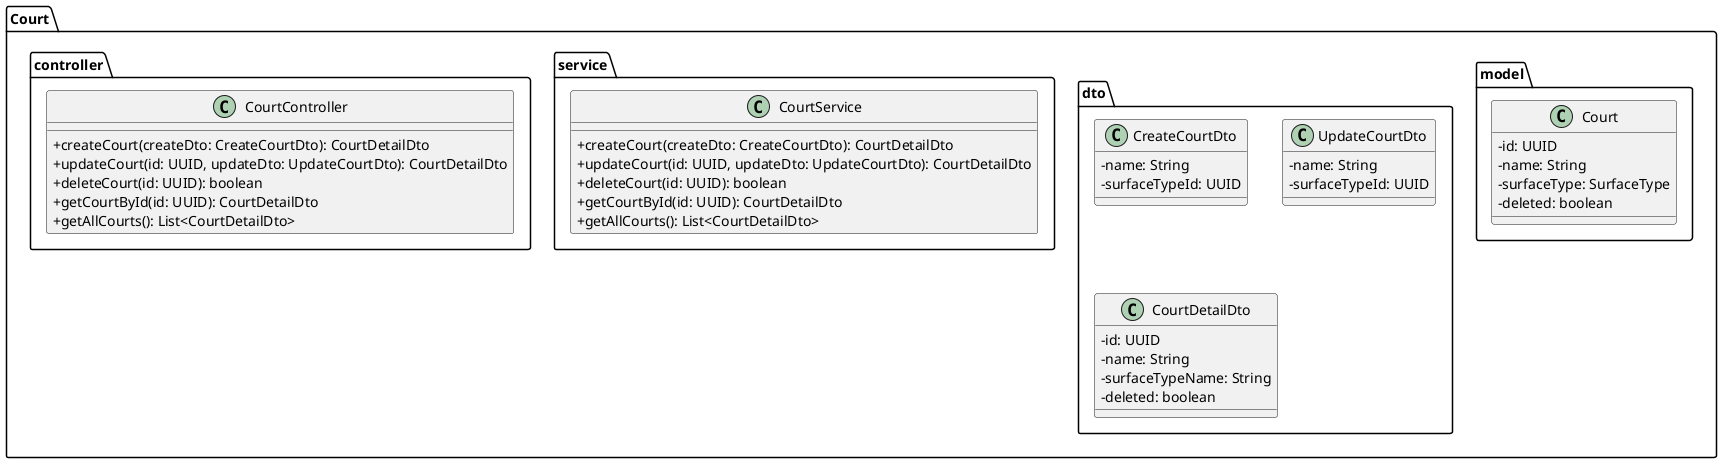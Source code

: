 @startuml

skinparam classAttributeIconSize 0

package "Court" {

	package "model" {
	  class Court {
	    - id: UUID
	    - name: String
	    - surfaceType: SurfaceType
	    - deleted: boolean
	  }
	}

	package "dto" {
		class CreateCourtDto {
			- name: String
			- surfaceTypeId: UUID
		}

		class UpdateCourtDto {
			- name: String
			- surfaceTypeId: UUID
		}

		class CourtDetailDto {
			- id: UUID
			- name: String
			- surfaceTypeName: String
			- deleted: boolean
		}
	}

	package "service" {
		class CourtService {
			+ createCourt(createDto: CreateCourtDto): CourtDetailDto
			+ updateCourt(id: UUID, updateDto: UpdateCourtDto): CourtDetailDto
			+ deleteCourt(id: UUID): boolean
			+ getCourtById(id: UUID): CourtDetailDto
			+ getAllCourts(): List<CourtDetailDto>
		}
	}

	package "controller" {
		class CourtController {
			+ createCourt(createDto: CreateCourtDto): CourtDetailDto
			+ updateCourt(id: UUID, updateDto: UpdateCourtDto): CourtDetailDto
			+ deleteCourt(id: UUID): boolean
			+ getCourtById(id: UUID): CourtDetailDto
			+ getAllCourts(): List<CourtDetailDto>
		}
	}
}

@enduml